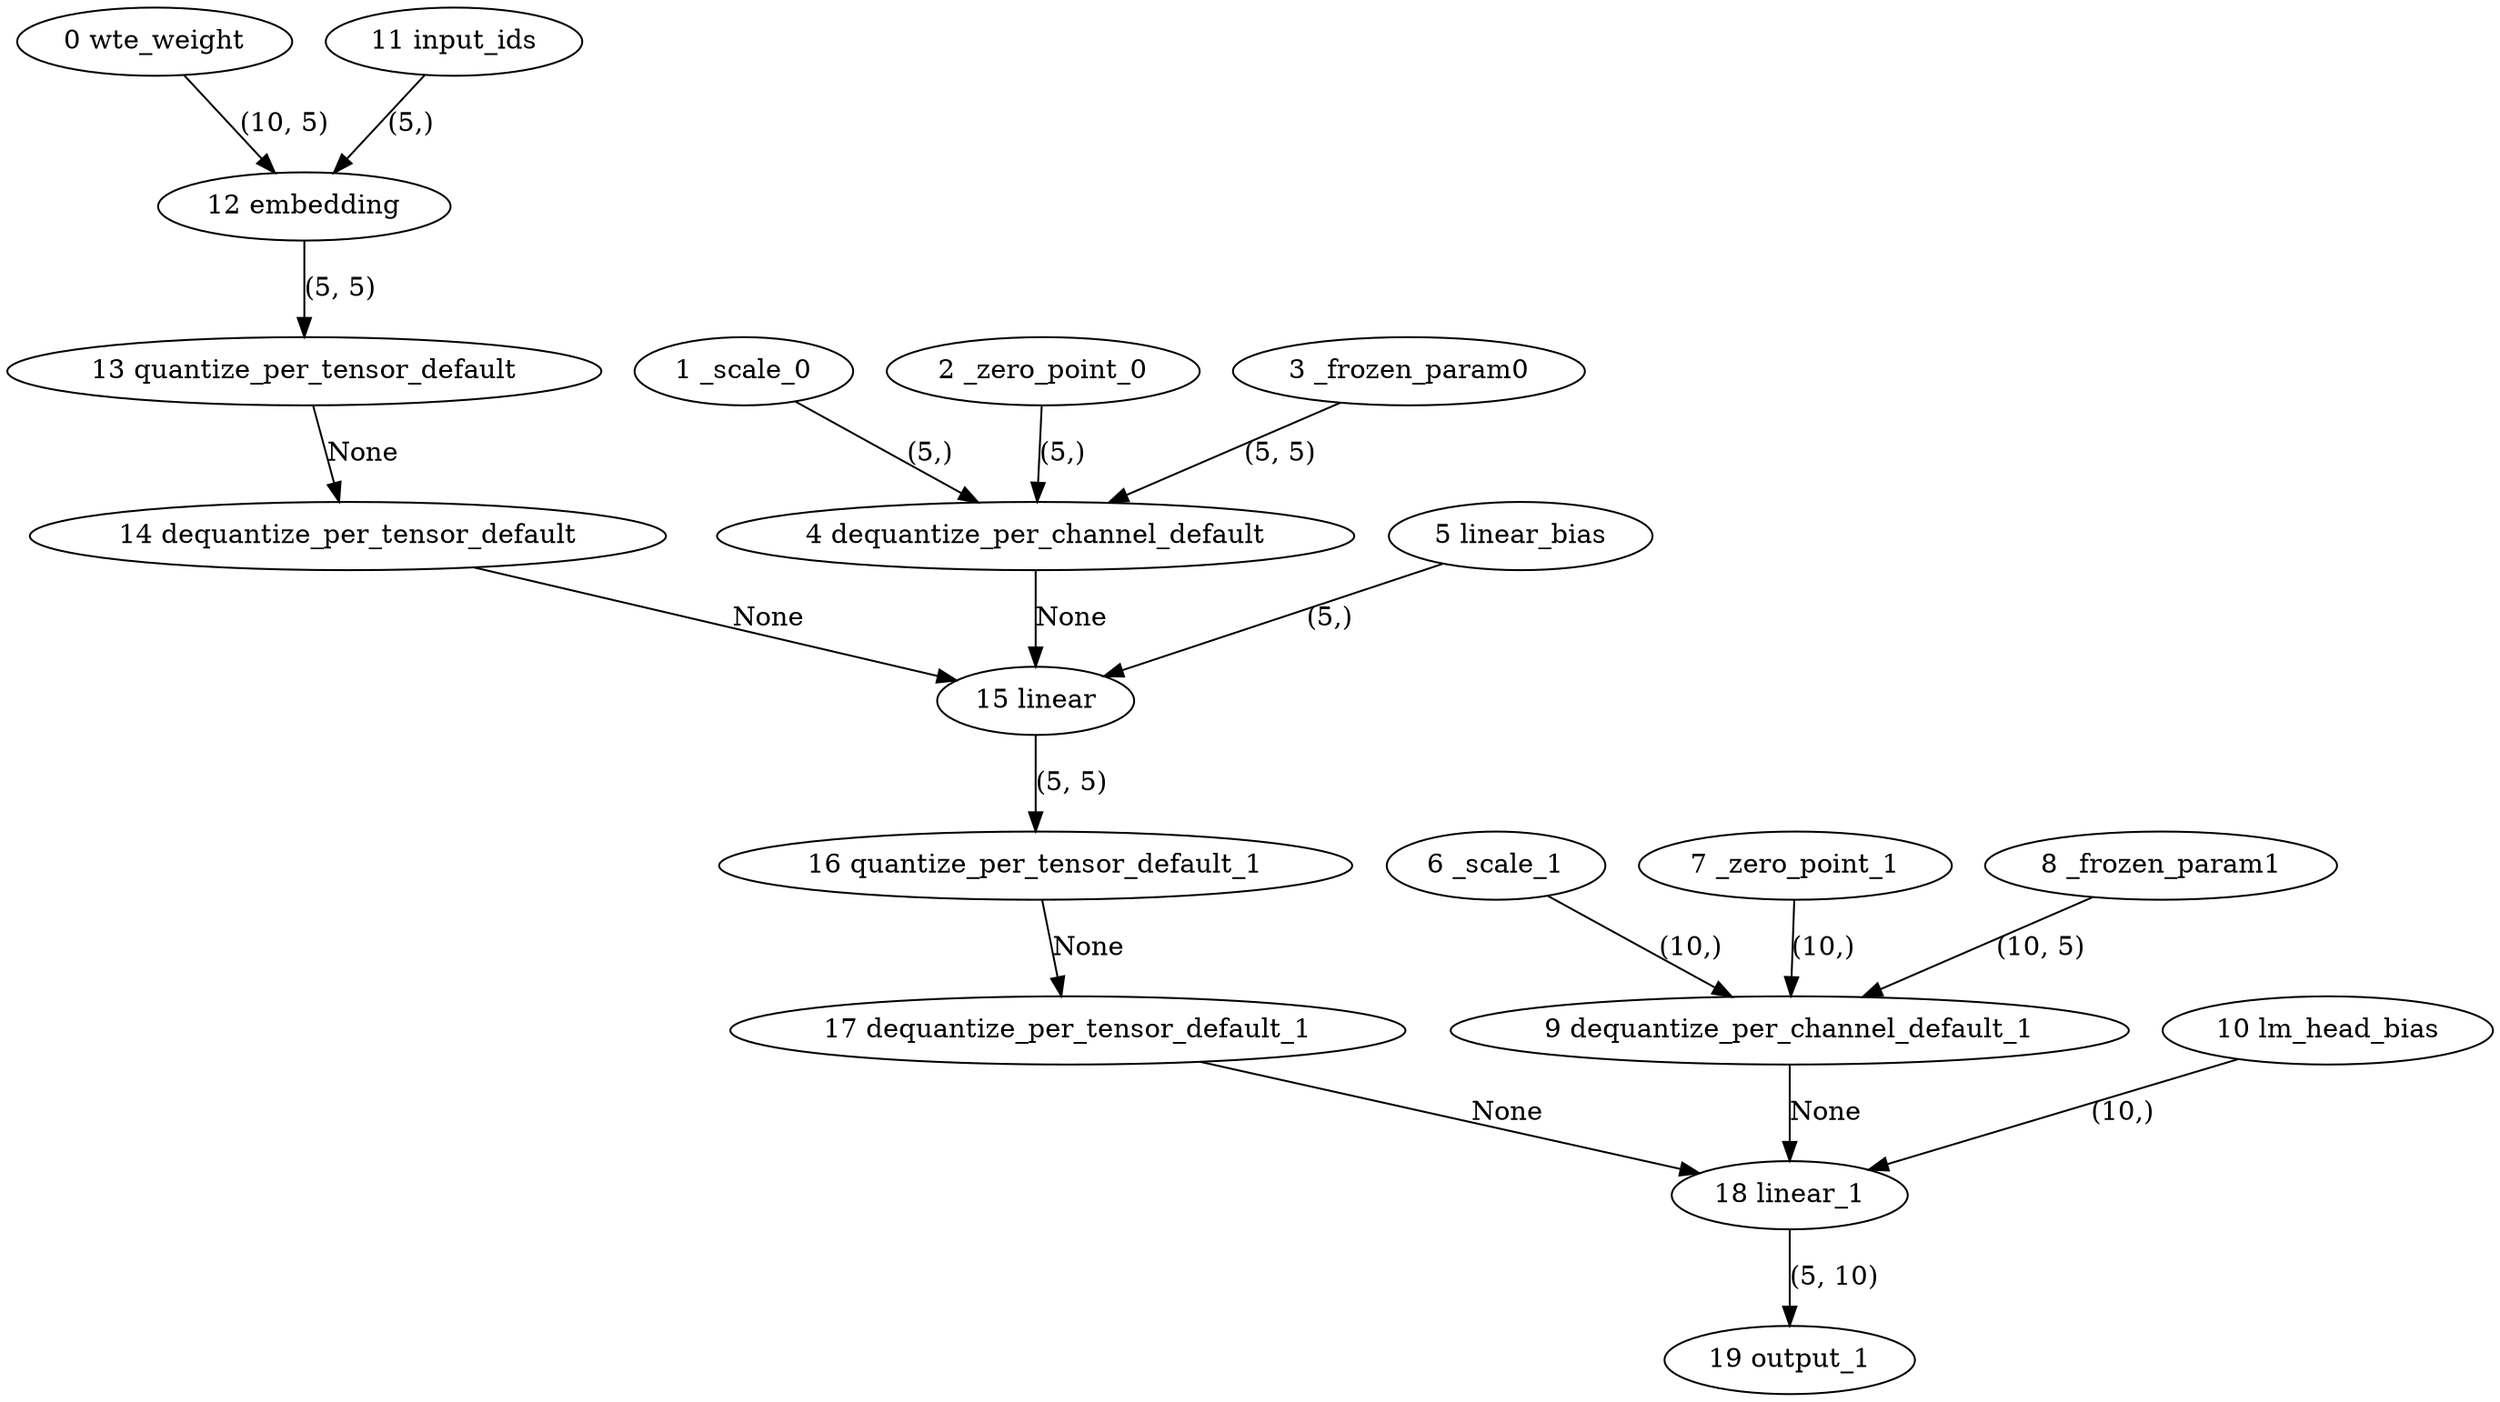 strict digraph  {
"0 wte_weight" [id=0, type=get_attr];
"1 _scale_0" [id=1, type=get_attr];
"2 _zero_point_0" [id=2, type=get_attr];
"3 _frozen_param0" [id=3, type=get_attr];
"4 dequantize_per_channel_default" [id=4, type=dequantize_per_channel];
"5 linear_bias" [id=5, type=get_attr];
"6 _scale_1" [id=6, type=get_attr];
"7 _zero_point_1" [id=7, type=get_attr];
"8 _frozen_param1" [id=8, type=get_attr];
"9 dequantize_per_channel_default_1" [id=9, type=dequantize_per_channel];
"10 lm_head_bias" [id=10, type=get_attr];
"11 input_ids" [id=11, type=input];
"12 embedding" [id=12, type=embedding];
"13 quantize_per_tensor_default" [id=13, type=quantize_per_tensor];
"14 dequantize_per_tensor_default" [id=14, type=dequantize_per_tensor];
"15 linear" [id=15, type=linear];
"16 quantize_per_tensor_default_1" [id=16, type=quantize_per_tensor];
"17 dequantize_per_tensor_default_1" [id=17, type=dequantize_per_tensor];
"18 linear_1" [id=18, type=linear];
"19 output_1" [id=19, type=output];
"0 wte_weight" -> "12 embedding"  [label="(10, 5)", style=solid];
"1 _scale_0" -> "4 dequantize_per_channel_default"  [label="(5,)", style=solid];
"2 _zero_point_0" -> "4 dequantize_per_channel_default"  [label="(5,)", style=solid];
"3 _frozen_param0" -> "4 dequantize_per_channel_default"  [label="(5, 5)", style=solid];
"4 dequantize_per_channel_default" -> "15 linear"  [label=None, style=solid];
"5 linear_bias" -> "15 linear"  [label="(5,)", style=solid];
"6 _scale_1" -> "9 dequantize_per_channel_default_1"  [label="(10,)", style=solid];
"7 _zero_point_1" -> "9 dequantize_per_channel_default_1"  [label="(10,)", style=solid];
"8 _frozen_param1" -> "9 dequantize_per_channel_default_1"  [label="(10, 5)", style=solid];
"9 dequantize_per_channel_default_1" -> "18 linear_1"  [label=None, style=solid];
"10 lm_head_bias" -> "18 linear_1"  [label="(10,)", style=solid];
"11 input_ids" -> "12 embedding"  [label="(5,)", style=solid];
"12 embedding" -> "13 quantize_per_tensor_default"  [label="(5, 5)", style=solid];
"13 quantize_per_tensor_default" -> "14 dequantize_per_tensor_default"  [label=None, style=solid];
"14 dequantize_per_tensor_default" -> "15 linear"  [label=None, style=solid];
"15 linear" -> "16 quantize_per_tensor_default_1"  [label="(5, 5)", style=solid];
"16 quantize_per_tensor_default_1" -> "17 dequantize_per_tensor_default_1"  [label=None, style=solid];
"17 dequantize_per_tensor_default_1" -> "18 linear_1"  [label=None, style=solid];
"18 linear_1" -> "19 output_1"  [label="(5, 10)", style=solid];
}
